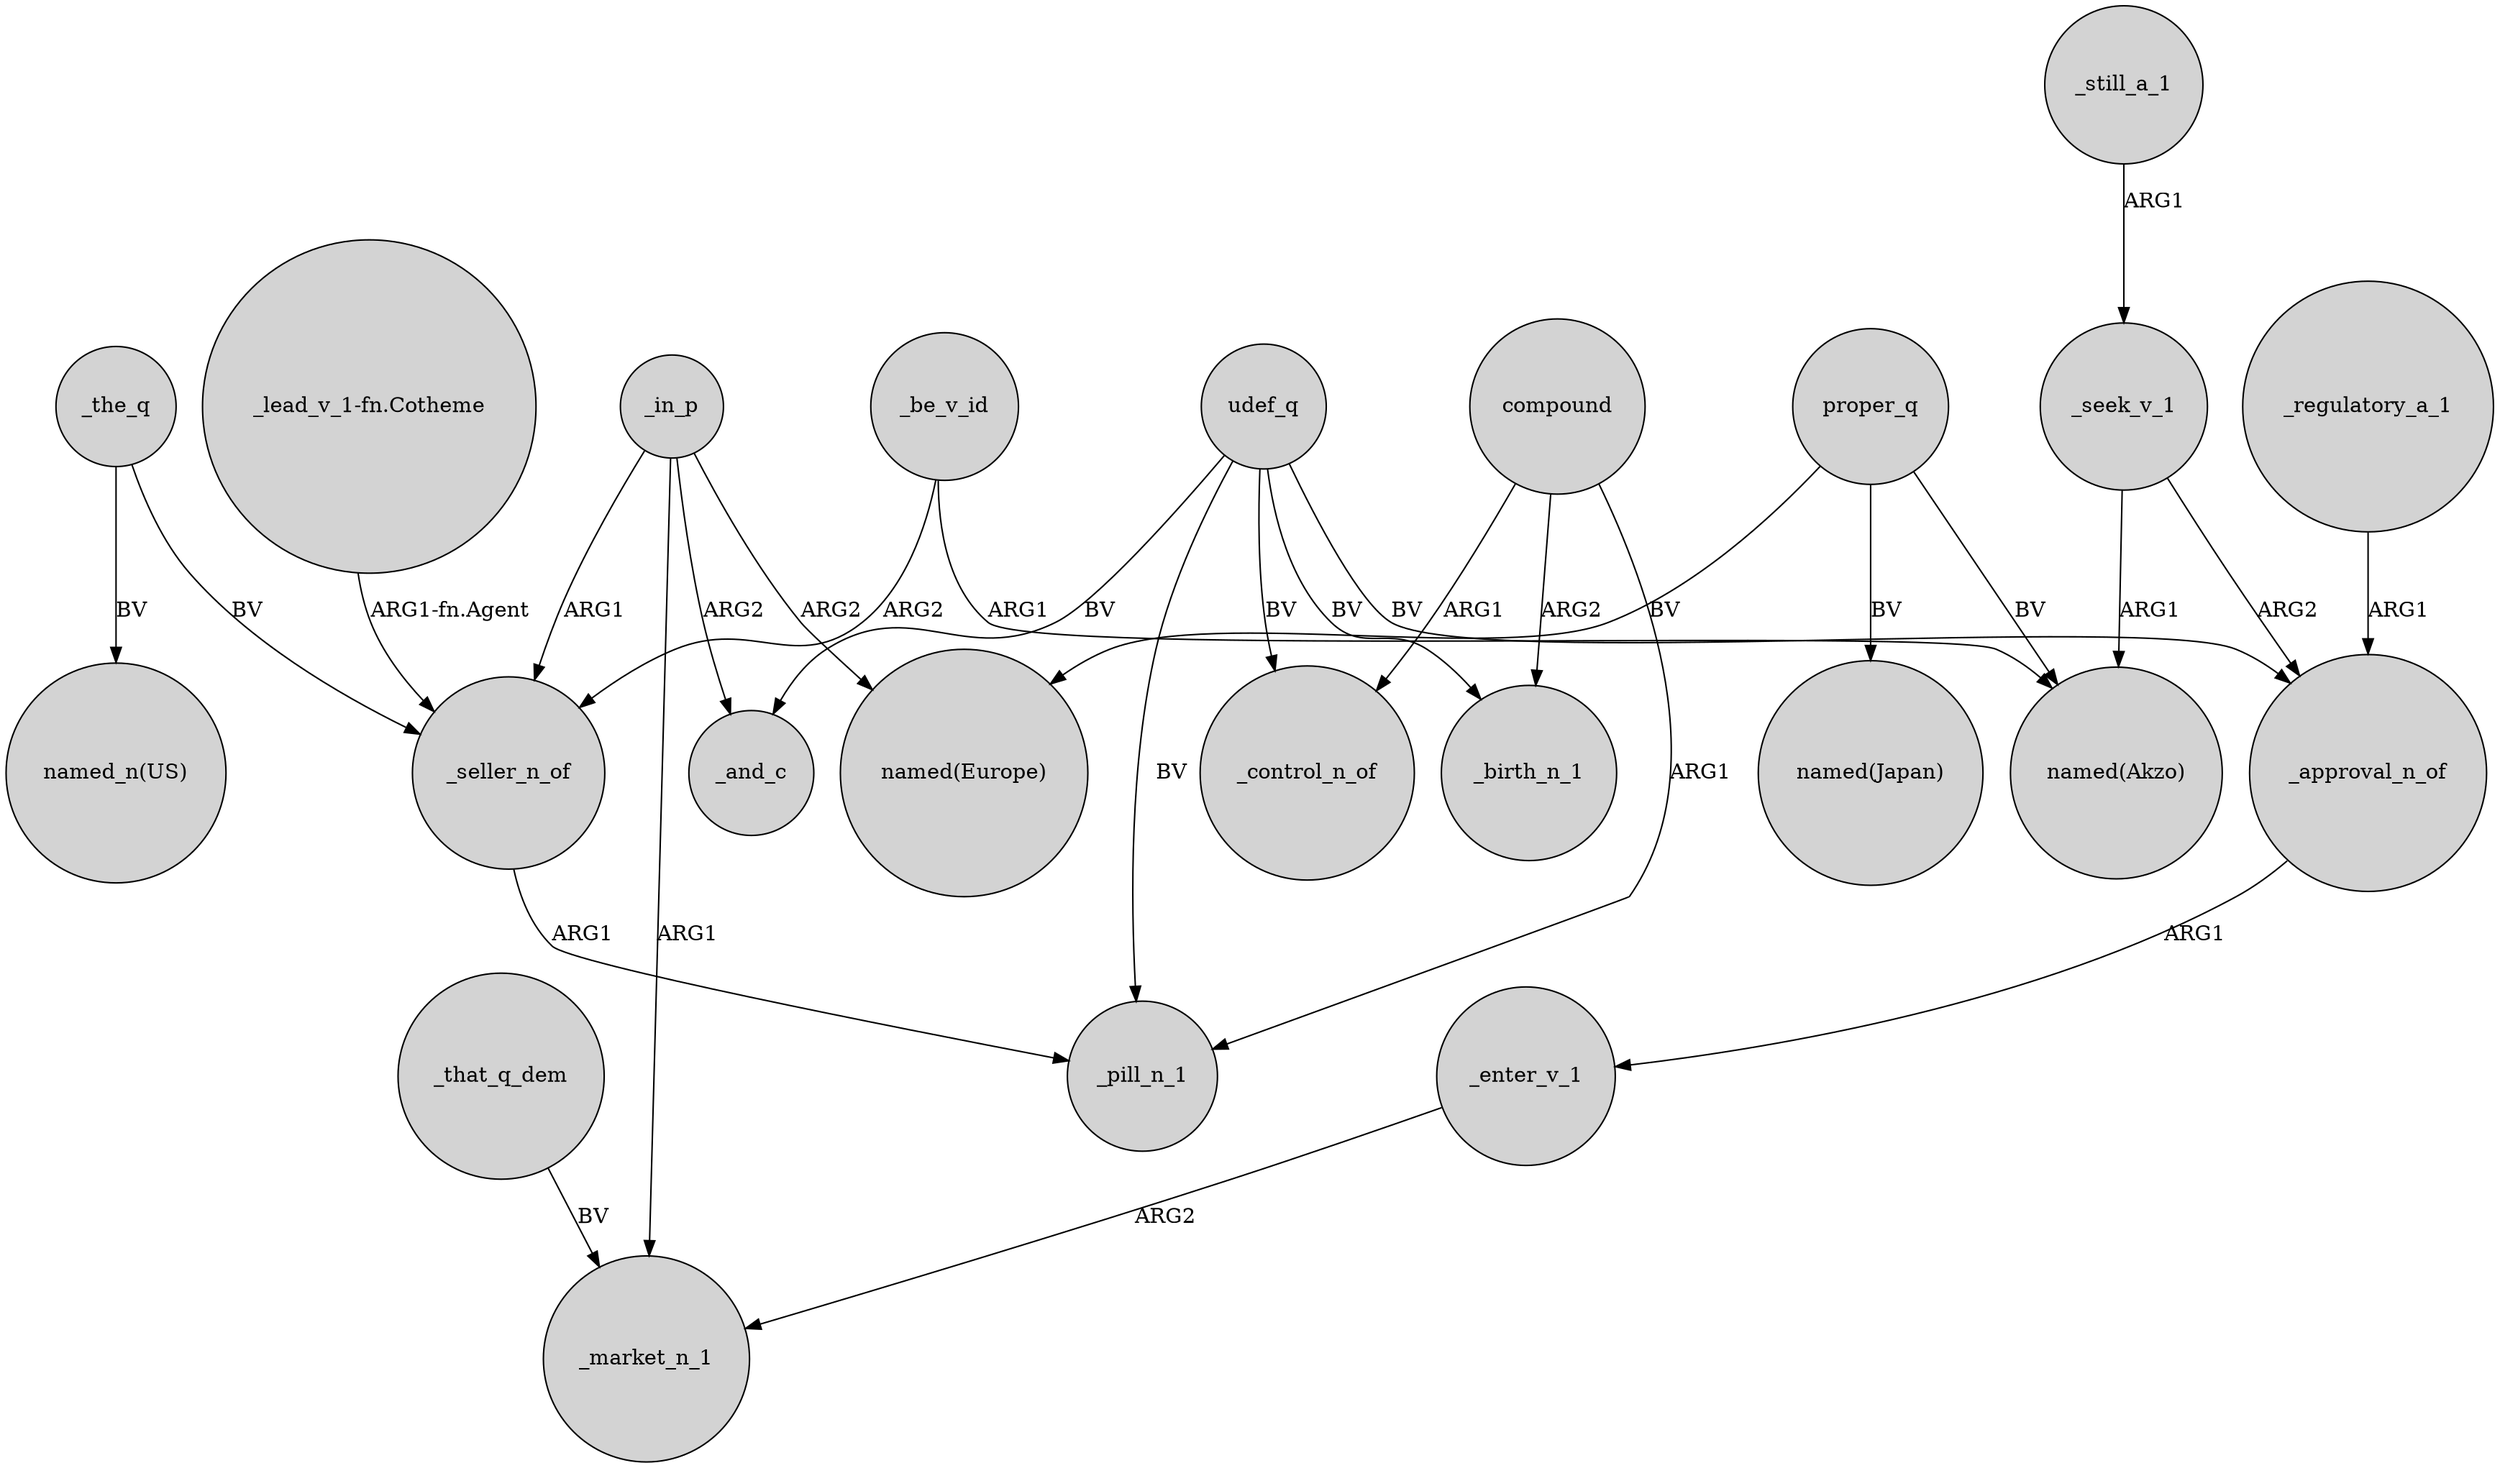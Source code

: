 digraph {
	node [shape=circle style=filled]
	_that_q_dem -> _market_n_1 [label=BV]
	compound -> _pill_n_1 [label=ARG1]
	_seek_v_1 -> _approval_n_of [label=ARG2]
	_in_p -> _market_n_1 [label=ARG1]
	_enter_v_1 -> _market_n_1 [label=ARG2]
	_regulatory_a_1 -> _approval_n_of [label=ARG1]
	udef_q -> _control_n_of [label=BV]
	_be_v_id -> _seller_n_of [label=ARG2]
	_in_p -> "named(Europe)" [label=ARG2]
	proper_q -> "named(Akzo)" [label=BV]
	udef_q -> _birth_n_1 [label=BV]
	"_lead_v_1-fn.Cotheme" -> _seller_n_of [label="ARG1-fn.Agent"]
	_seek_v_1 -> "named(Akzo)" [label=ARG1]
	proper_q -> "named(Japan)" [label=BV]
	_the_q -> "named_n(US)" [label=BV]
	udef_q -> _pill_n_1 [label=BV]
	_seller_n_of -> _pill_n_1 [label=ARG1]
	_approval_n_of -> _enter_v_1 [label=ARG1]
	compound -> _control_n_of [label=ARG1]
	proper_q -> "named(Europe)" [label=BV]
	_in_p -> _seller_n_of [label=ARG1]
	_be_v_id -> "named(Akzo)" [label=ARG1]
	compound -> _birth_n_1 [label=ARG2]
	udef_q -> _approval_n_of [label=BV]
	udef_q -> _and_c [label=BV]
	_the_q -> _seller_n_of [label=BV]
	_in_p -> _and_c [label=ARG2]
	_still_a_1 -> _seek_v_1 [label=ARG1]
}
